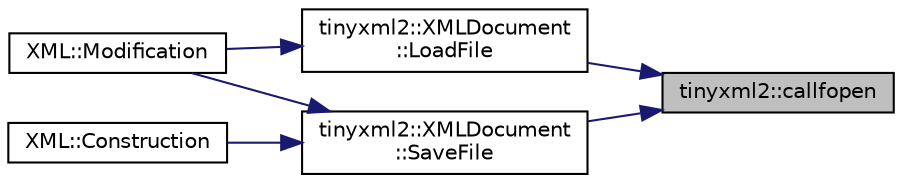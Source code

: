 digraph "tinyxml2::callfopen"
{
 // LATEX_PDF_SIZE
  edge [fontname="Helvetica",fontsize="10",labelfontname="Helvetica",labelfontsize="10"];
  node [fontname="Helvetica",fontsize="10",shape=record];
  rankdir="RL";
  Node1 [label="tinyxml2::callfopen",height=0.2,width=0.4,color="black", fillcolor="grey75", style="filled", fontcolor="black",tooltip=" "];
  Node1 -> Node2 [dir="back",color="midnightblue",fontsize="10",style="solid"];
  Node2 [label="tinyxml2::XMLDocument\l::LoadFile",height=0.2,width=0.4,color="black", fillcolor="white", style="filled",URL="$classtinyxml2_1_1XMLDocument.html#a2ebd4647a8af5fc6831b294ac26a150a",tooltip=" "];
  Node2 -> Node3 [dir="back",color="midnightblue",fontsize="10",style="solid"];
  Node3 [label="XML::Modification",height=0.2,width=0.4,color="black", fillcolor="white", style="filled",URL="$classXML.html#ac0d718411e6d11d44c1549c9ac334529",tooltip="modifies an specific element of an XML file"];
  Node1 -> Node4 [dir="back",color="midnightblue",fontsize="10",style="solid"];
  Node4 [label="tinyxml2::XMLDocument\l::SaveFile",height=0.2,width=0.4,color="black", fillcolor="white", style="filled",URL="$classtinyxml2_1_1XMLDocument.html#a73ac416b4a2aa0952e841220eb3da18f",tooltip=" "];
  Node4 -> Node5 [dir="back",color="midnightblue",fontsize="10",style="solid"];
  Node5 [label="XML::Construction",height=0.2,width=0.4,color="black", fillcolor="white", style="filled",URL="$classXML.html#a31a766a4cf0fdbfe06bf570295ab3f68",tooltip="Creates and saves the basic structure of an XML file."];
  Node4 -> Node3 [dir="back",color="midnightblue",fontsize="10",style="solid"];
}
